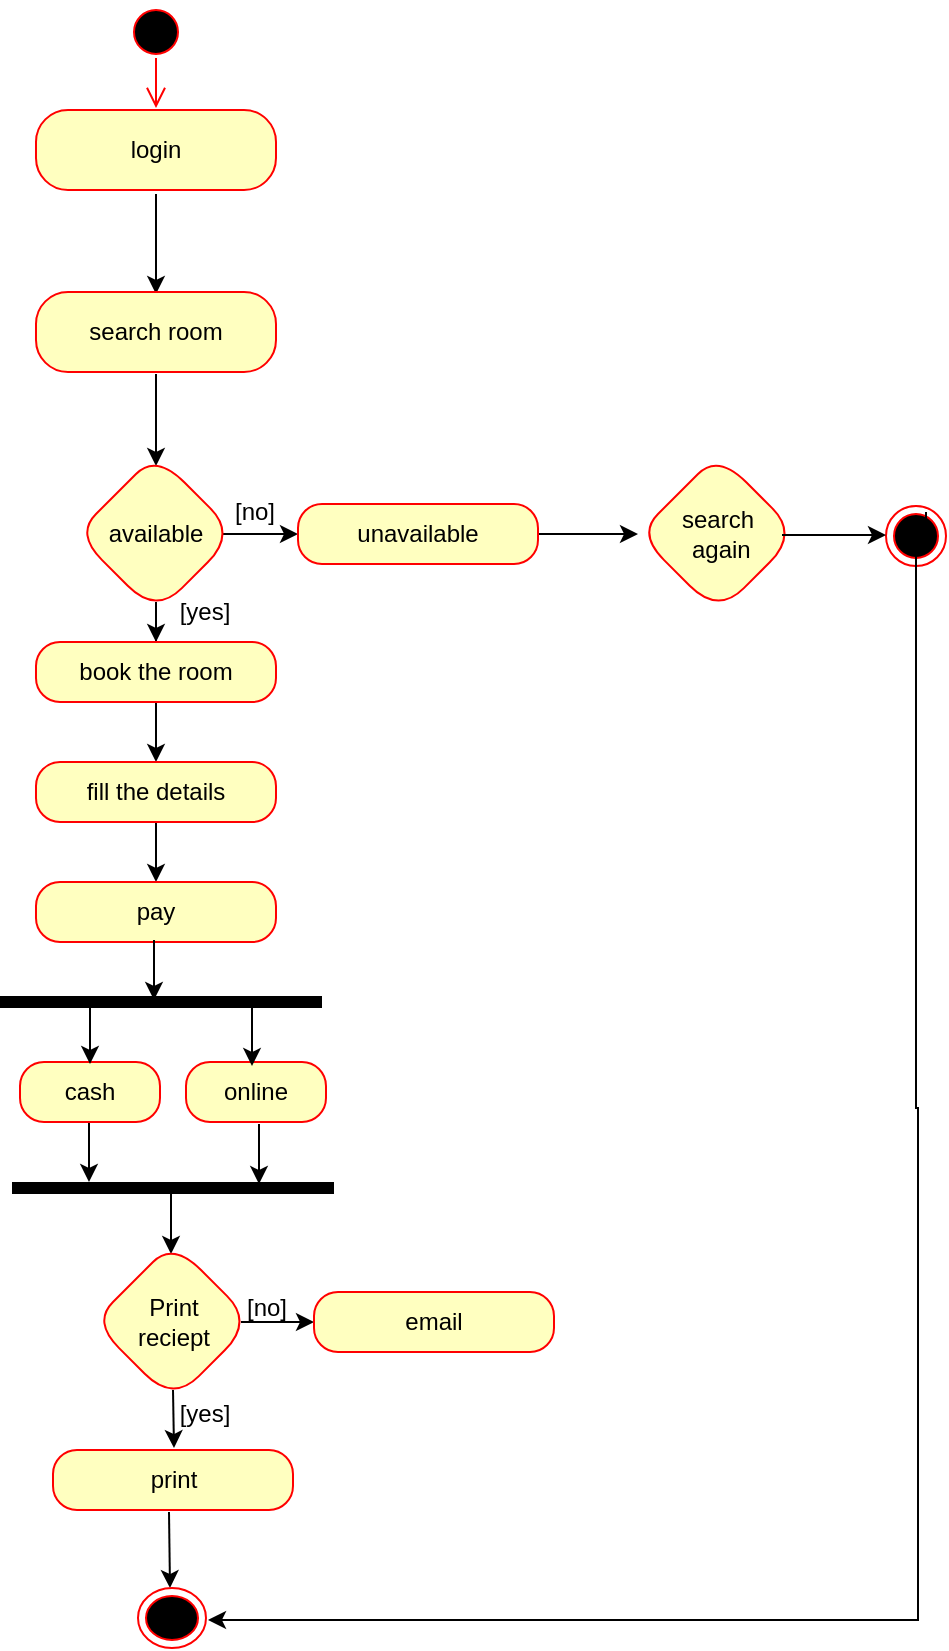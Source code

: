 <mxfile version="25.0.3">
  <diagram name="Page-1" id="9RB-gQnEamJMTu5AdOgl">
    <mxGraphModel dx="2150" dy="870" grid="1" gridSize="10" guides="1" tooltips="1" connect="1" arrows="1" fold="1" page="1" pageScale="1" pageWidth="850" pageHeight="1100" math="0" shadow="0">
      <root>
        <mxCell id="0" />
        <mxCell id="1" parent="0" />
        <mxCell id="XhsMqTjh10O5K7_A08ic-1" value="" style="ellipse;html=1;shape=startState;fillColor=#000000;strokeColor=#ff0000;" vertex="1" parent="1">
          <mxGeometry x="410" y="30" width="30" height="30" as="geometry" />
        </mxCell>
        <mxCell id="XhsMqTjh10O5K7_A08ic-2" value="" style="edgeStyle=orthogonalEdgeStyle;html=1;verticalAlign=bottom;endArrow=open;endSize=8;strokeColor=#ff0000;rounded=0;" edge="1" parent="1">
          <mxGeometry relative="1" as="geometry">
            <mxPoint x="425" y="83" as="targetPoint" />
            <mxPoint x="425" y="58" as="sourcePoint" />
          </mxGeometry>
        </mxCell>
        <mxCell id="XhsMqTjh10O5K7_A08ic-17" value="" style="edgeStyle=orthogonalEdgeStyle;rounded=0;orthogonalLoop=1;jettySize=auto;html=1;" edge="1" parent="1">
          <mxGeometry relative="1" as="geometry">
            <mxPoint x="425" y="126" as="sourcePoint" />
            <mxPoint x="425" y="176" as="targetPoint" />
          </mxGeometry>
        </mxCell>
        <mxCell id="XhsMqTjh10O5K7_A08ic-12" value="login" style="rounded=1;whiteSpace=wrap;html=1;arcSize=40;fontColor=#000000;fillColor=#ffffc0;strokeColor=#ff0000;" vertex="1" parent="1">
          <mxGeometry x="365" y="84" width="120" height="40" as="geometry" />
        </mxCell>
        <mxCell id="XhsMqTjh10O5K7_A08ic-24" value="" style="edgeStyle=orthogonalEdgeStyle;rounded=0;orthogonalLoop=1;jettySize=auto;html=1;" edge="1" parent="1">
          <mxGeometry relative="1" as="geometry">
            <mxPoint x="425" y="216" as="sourcePoint" />
            <mxPoint x="425" y="262" as="targetPoint" />
          </mxGeometry>
        </mxCell>
        <mxCell id="XhsMqTjh10O5K7_A08ic-20" value="search room" style="rounded=1;whiteSpace=wrap;html=1;arcSize=40;fontColor=#000000;fillColor=#ffffc0;strokeColor=#ff0000;" vertex="1" parent="1">
          <mxGeometry x="365" y="175" width="120" height="40" as="geometry" />
        </mxCell>
        <mxCell id="XhsMqTjh10O5K7_A08ic-28" value="" style="edgeStyle=orthogonalEdgeStyle;rounded=0;orthogonalLoop=1;jettySize=auto;html=1;" edge="1" parent="1">
          <mxGeometry relative="1" as="geometry">
            <mxPoint x="458" y="296" as="sourcePoint" />
            <mxPoint x="496" y="296" as="targetPoint" />
          </mxGeometry>
        </mxCell>
        <mxCell id="XhsMqTjh10O5K7_A08ic-35" value="" style="edgeStyle=orthogonalEdgeStyle;rounded=0;orthogonalLoop=1;jettySize=auto;html=1;" edge="1" parent="1" source="XhsMqTjh10O5K7_A08ic-23" target="XhsMqTjh10O5K7_A08ic-34">
          <mxGeometry relative="1" as="geometry" />
        </mxCell>
        <mxCell id="XhsMqTjh10O5K7_A08ic-23" value="available" style="rhombus;whiteSpace=wrap;html=1;fillColor=#ffffc0;strokeColor=#ff0000;fontColor=#000000;rounded=1;arcSize=40;" vertex="1" parent="1">
          <mxGeometry x="385" y="256" width="80" height="80" as="geometry" />
        </mxCell>
        <mxCell id="XhsMqTjh10O5K7_A08ic-30" value="" style="edgeStyle=orthogonalEdgeStyle;rounded=0;orthogonalLoop=1;jettySize=auto;html=1;" edge="1" parent="1" source="XhsMqTjh10O5K7_A08ic-27" target="XhsMqTjh10O5K7_A08ic-29">
          <mxGeometry relative="1" as="geometry" />
        </mxCell>
        <mxCell id="XhsMqTjh10O5K7_A08ic-27" value="unavailable" style="whiteSpace=wrap;html=1;fillColor=#ffffc0;strokeColor=#ff0000;fontColor=#000000;rounded=1;arcSize=40;" vertex="1" parent="1">
          <mxGeometry x="496" y="281" width="120" height="30" as="geometry" />
        </mxCell>
        <mxCell id="XhsMqTjh10O5K7_A08ic-29" value="search&lt;div&gt;&amp;nbsp;again&lt;/div&gt;" style="rhombus;whiteSpace=wrap;html=1;fillColor=#ffffc0;strokeColor=#ff0000;fontColor=#000000;rounded=1;arcSize=40;" vertex="1" parent="1">
          <mxGeometry x="666" y="256" width="80" height="80" as="geometry" />
        </mxCell>
        <mxCell id="XhsMqTjh10O5K7_A08ic-31" value="" style="ellipse;html=1;shape=endState;fillColor=#000000;strokeColor=#ff0000;" vertex="1" parent="1">
          <mxGeometry x="790" y="282" width="30" height="30" as="geometry" />
        </mxCell>
        <mxCell id="XhsMqTjh10O5K7_A08ic-39" value="" style="edgeStyle=orthogonalEdgeStyle;rounded=0;orthogonalLoop=1;jettySize=auto;html=1;" edge="1" parent="1" source="XhsMqTjh10O5K7_A08ic-34" target="XhsMqTjh10O5K7_A08ic-38">
          <mxGeometry relative="1" as="geometry" />
        </mxCell>
        <mxCell id="XhsMqTjh10O5K7_A08ic-34" value="book the room" style="whiteSpace=wrap;html=1;fillColor=#ffffc0;strokeColor=#ff0000;fontColor=#000000;rounded=1;arcSize=40;" vertex="1" parent="1">
          <mxGeometry x="365" y="350" width="120" height="30" as="geometry" />
        </mxCell>
        <mxCell id="XhsMqTjh10O5K7_A08ic-41" value="" style="edgeStyle=orthogonalEdgeStyle;rounded=0;orthogonalLoop=1;jettySize=auto;html=1;" edge="1" parent="1" source="XhsMqTjh10O5K7_A08ic-38" target="XhsMqTjh10O5K7_A08ic-40">
          <mxGeometry relative="1" as="geometry" />
        </mxCell>
        <mxCell id="XhsMqTjh10O5K7_A08ic-38" value="fill the details" style="whiteSpace=wrap;html=1;fillColor=#ffffc0;strokeColor=#ff0000;fontColor=#000000;rounded=1;arcSize=40;" vertex="1" parent="1">
          <mxGeometry x="365" y="410" width="120" height="30" as="geometry" />
        </mxCell>
        <mxCell id="XhsMqTjh10O5K7_A08ic-40" value="pay" style="whiteSpace=wrap;html=1;fillColor=#ffffc0;strokeColor=#ff0000;fontColor=#000000;rounded=1;arcSize=40;" vertex="1" parent="1">
          <mxGeometry x="365" y="470" width="120" height="30" as="geometry" />
        </mxCell>
        <mxCell id="XhsMqTjh10O5K7_A08ic-45" value="" style="html=1;points=[];perimeter=orthogonalPerimeter;fillColor=strokeColor;rotation=90;" vertex="1" parent="1">
          <mxGeometry x="425" y="450" width="5" height="160" as="geometry" />
        </mxCell>
        <mxCell id="XhsMqTjh10O5K7_A08ic-46" value="" style="edgeStyle=orthogonalEdgeStyle;rounded=0;orthogonalLoop=1;jettySize=auto;html=1;" edge="1" parent="1">
          <mxGeometry relative="1" as="geometry">
            <mxPoint x="391.5" y="590" as="sourcePoint" />
            <mxPoint x="391.5" y="620" as="targetPoint" />
          </mxGeometry>
        </mxCell>
        <mxCell id="XhsMqTjh10O5K7_A08ic-47" value="" style="edgeStyle=orthogonalEdgeStyle;rounded=0;orthogonalLoop=1;jettySize=auto;html=1;" edge="1" parent="1">
          <mxGeometry relative="1" as="geometry">
            <mxPoint x="424" y="499" as="sourcePoint" />
            <mxPoint x="424" y="529" as="targetPoint" />
          </mxGeometry>
        </mxCell>
        <mxCell id="XhsMqTjh10O5K7_A08ic-48" value="cash" style="whiteSpace=wrap;html=1;fillColor=#ffffc0;strokeColor=#ff0000;fontColor=#000000;rounded=1;arcSize=40;" vertex="1" parent="1">
          <mxGeometry x="357" y="560" width="70" height="30" as="geometry" />
        </mxCell>
        <mxCell id="XhsMqTjh10O5K7_A08ic-49" value="online" style="whiteSpace=wrap;html=1;fillColor=#ffffc0;strokeColor=#ff0000;fontColor=#000000;rounded=1;arcSize=40;" vertex="1" parent="1">
          <mxGeometry x="440" y="560" width="70" height="30" as="geometry" />
        </mxCell>
        <mxCell id="XhsMqTjh10O5K7_A08ic-50" value="" style="edgeStyle=orthogonalEdgeStyle;rounded=0;orthogonalLoop=1;jettySize=auto;html=1;" edge="1" parent="1">
          <mxGeometry relative="1" as="geometry">
            <mxPoint x="392" y="531" as="sourcePoint" />
            <mxPoint x="392" y="561" as="targetPoint" />
          </mxGeometry>
        </mxCell>
        <mxCell id="XhsMqTjh10O5K7_A08ic-51" value="" style="edgeStyle=orthogonalEdgeStyle;rounded=0;orthogonalLoop=1;jettySize=auto;html=1;" edge="1" parent="1">
          <mxGeometry relative="1" as="geometry">
            <mxPoint x="473" y="532" as="sourcePoint" />
            <mxPoint x="473" y="562" as="targetPoint" />
          </mxGeometry>
        </mxCell>
        <mxCell id="XhsMqTjh10O5K7_A08ic-53" value="" style="edgeStyle=orthogonalEdgeStyle;rounded=0;orthogonalLoop=1;jettySize=auto;html=1;" edge="1" parent="1">
          <mxGeometry relative="1" as="geometry">
            <mxPoint x="476.5" y="591" as="sourcePoint" />
            <mxPoint x="476.5" y="621" as="targetPoint" />
          </mxGeometry>
        </mxCell>
        <mxCell id="XhsMqTjh10O5K7_A08ic-54" value="" style="html=1;points=[];perimeter=orthogonalPerimeter;fillColor=strokeColor;rotation=90;" vertex="1" parent="1">
          <mxGeometry x="431" y="543" width="5" height="160" as="geometry" />
        </mxCell>
        <mxCell id="XhsMqTjh10O5K7_A08ic-55" value="" style="edgeStyle=orthogonalEdgeStyle;rounded=0;orthogonalLoop=1;jettySize=auto;html=1;" edge="1" parent="1">
          <mxGeometry relative="1" as="geometry">
            <mxPoint x="432.5" y="626" as="sourcePoint" />
            <mxPoint x="432.5" y="656" as="targetPoint" />
          </mxGeometry>
        </mxCell>
        <mxCell id="XhsMqTjh10O5K7_A08ic-58" value="" style="edgeStyle=orthogonalEdgeStyle;rounded=0;orthogonalLoop=1;jettySize=auto;html=1;" edge="1" parent="1">
          <mxGeometry relative="1" as="geometry">
            <mxPoint x="467.5" y="690" as="sourcePoint" />
            <mxPoint x="504" y="690" as="targetPoint" />
          </mxGeometry>
        </mxCell>
        <mxCell id="XhsMqTjh10O5K7_A08ic-63" value="" style="edgeStyle=orthogonalEdgeStyle;rounded=0;orthogonalLoop=1;jettySize=auto;html=1;" edge="1" parent="1">
          <mxGeometry relative="1" as="geometry">
            <mxPoint x="433.5" y="724" as="sourcePoint" />
            <mxPoint x="434" y="753" as="targetPoint" />
          </mxGeometry>
        </mxCell>
        <mxCell id="XhsMqTjh10O5K7_A08ic-56" value="Print&lt;div&gt;reciept&lt;/div&gt;" style="rhombus;whiteSpace=wrap;html=1;fillColor=#ffffc0;strokeColor=#ff0000;fontColor=#000000;rounded=1;arcSize=40;" vertex="1" parent="1">
          <mxGeometry x="393.5" y="650" width="80" height="80" as="geometry" />
        </mxCell>
        <mxCell id="XhsMqTjh10O5K7_A08ic-57" value="email" style="whiteSpace=wrap;html=1;fillColor=#ffffc0;strokeColor=#ff0000;fontColor=#000000;rounded=1;arcSize=40;" vertex="1" parent="1">
          <mxGeometry x="504" y="675" width="120" height="30" as="geometry" />
        </mxCell>
        <mxCell id="XhsMqTjh10O5K7_A08ic-61" value="" style="edgeStyle=orthogonalEdgeStyle;rounded=0;orthogonalLoop=1;jettySize=auto;html=1;" edge="1" parent="1">
          <mxGeometry relative="1" as="geometry">
            <mxPoint x="738" y="296.5" as="sourcePoint" />
            <mxPoint x="790" y="296.5" as="targetPoint" />
          </mxGeometry>
        </mxCell>
        <mxCell id="XhsMqTjh10O5K7_A08ic-65" value="" style="edgeStyle=orthogonalEdgeStyle;rounded=0;orthogonalLoop=1;jettySize=auto;html=1;" edge="1" parent="1">
          <mxGeometry relative="1" as="geometry">
            <mxPoint x="431.5" y="785" as="sourcePoint" />
            <mxPoint x="432" y="823" as="targetPoint" />
          </mxGeometry>
        </mxCell>
        <mxCell id="XhsMqTjh10O5K7_A08ic-62" value="print" style="whiteSpace=wrap;html=1;fillColor=#ffffc0;strokeColor=#ff0000;fontColor=#000000;rounded=1;arcSize=40;" vertex="1" parent="1">
          <mxGeometry x="373.5" y="754" width="120" height="30" as="geometry" />
        </mxCell>
        <mxCell id="XhsMqTjh10O5K7_A08ic-66" value="" style="ellipse;html=1;shape=endState;fillColor=#000000;strokeColor=#ff0000;" vertex="1" parent="1">
          <mxGeometry x="416" y="823" width="34" height="30" as="geometry" />
        </mxCell>
        <mxCell id="XhsMqTjh10O5K7_A08ic-67" value="[no]" style="text;html=1;align=center;verticalAlign=middle;resizable=0;points=[];autosize=1;strokeColor=none;fillColor=none;" vertex="1" parent="1">
          <mxGeometry x="460" y="668" width="40" height="30" as="geometry" />
        </mxCell>
        <mxCell id="XhsMqTjh10O5K7_A08ic-70" value="[yes]" style="text;html=1;align=center;verticalAlign=middle;resizable=0;points=[];autosize=1;strokeColor=none;fillColor=none;" vertex="1" parent="1">
          <mxGeometry x="423.5" y="721" width="50" height="30" as="geometry" />
        </mxCell>
        <mxCell id="XhsMqTjh10O5K7_A08ic-71" value="[no]" style="text;html=1;align=center;verticalAlign=middle;resizable=0;points=[];autosize=1;strokeColor=none;fillColor=none;" vertex="1" parent="1">
          <mxGeometry x="453.5" y="270" width="40" height="30" as="geometry" />
        </mxCell>
        <mxCell id="XhsMqTjh10O5K7_A08ic-72" value="[yes]" style="text;html=1;align=center;verticalAlign=middle;resizable=0;points=[];autosize=1;strokeColor=none;fillColor=none;" vertex="1" parent="1">
          <mxGeometry x="423.5" y="320" width="50" height="30" as="geometry" />
        </mxCell>
        <mxCell id="XhsMqTjh10O5K7_A08ic-73" value="" style="edgeStyle=orthogonalEdgeStyle;rounded=0;orthogonalLoop=1;jettySize=auto;html=1;exitX=0.5;exitY=1;exitDx=0;exitDy=0;entryX=1;entryY=0.5;entryDx=0;entryDy=0;" edge="1" parent="1">
          <mxGeometry relative="1" as="geometry">
            <mxPoint x="810" y="285" as="sourcePoint" />
            <mxPoint x="451" y="839" as="targetPoint" />
            <Array as="points">
              <mxPoint x="810" y="300" />
              <mxPoint x="805" y="300" />
              <mxPoint x="805" y="583" />
              <mxPoint x="806" y="583" />
              <mxPoint x="806" y="839" />
            </Array>
          </mxGeometry>
        </mxCell>
      </root>
    </mxGraphModel>
  </diagram>
</mxfile>
